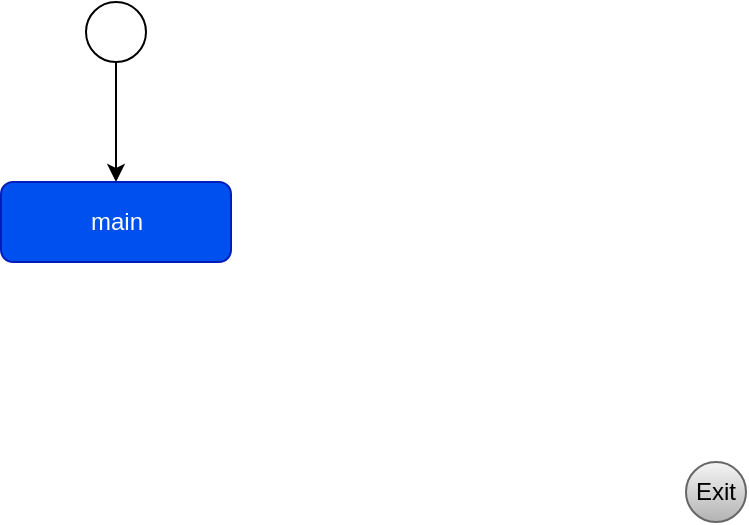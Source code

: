 <mxfile version="21.6.8" type="device">
  <diagram name="Page-1" id="f-wPEIbrO9KJdeFUxv-Z">
    <mxGraphModel dx="780" dy="544" grid="1" gridSize="10" guides="1" tooltips="1" connect="1" arrows="1" fold="1" page="1" pageScale="1" pageWidth="850" pageHeight="1100" math="0" shadow="0">
      <root>
        <mxCell id="0" />
        <mxCell id="1" parent="0" />
        <mxCell id="1nIcBYumRWhCjbUFAmCS-4" style="edgeStyle=orthogonalEdgeStyle;rounded=0;orthogonalLoop=1;jettySize=auto;html=1;entryX=0.5;entryY=0;entryDx=0;entryDy=0;" edge="1" parent="1" source="1nIcBYumRWhCjbUFAmCS-1" target="1nIcBYumRWhCjbUFAmCS-3">
          <mxGeometry relative="1" as="geometry" />
        </mxCell>
        <mxCell id="1nIcBYumRWhCjbUFAmCS-1" value="" style="ellipse;whiteSpace=wrap;html=1;aspect=fixed;" vertex="1" parent="1">
          <mxGeometry x="190" y="280" width="30" height="30" as="geometry" />
        </mxCell>
        <mxCell id="1nIcBYumRWhCjbUFAmCS-2" value="&lt;font color=&quot;#000000&quot;&gt;Exit&lt;/font&gt;" style="ellipse;whiteSpace=wrap;html=1;aspect=fixed;fillColor=#f5f5f5;gradientColor=#b3b3b3;strokeColor=#666666;" vertex="1" parent="1">
          <mxGeometry x="490" y="510" width="30" height="30" as="geometry" />
        </mxCell>
        <mxCell id="1nIcBYumRWhCjbUFAmCS-3" value="main" style="rounded=1;whiteSpace=wrap;html=1;fillColor=#0050ef;strokeColor=#001DBC;fontColor=#ffffff;" vertex="1" parent="1">
          <mxGeometry x="147.5" y="370" width="115" height="40" as="geometry" />
        </mxCell>
      </root>
    </mxGraphModel>
  </diagram>
</mxfile>
